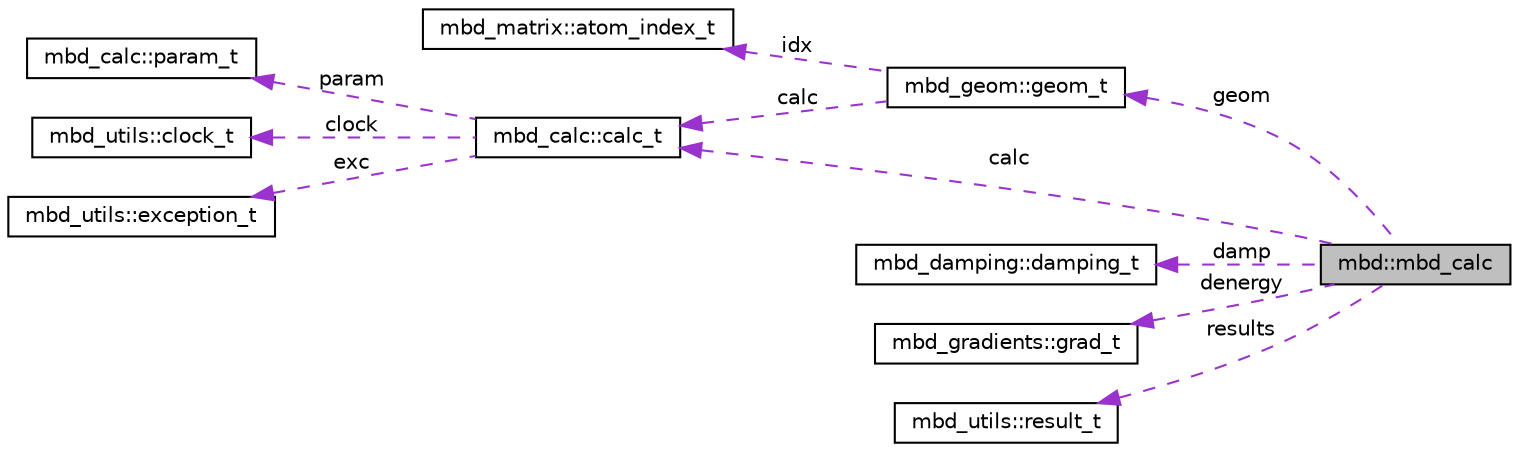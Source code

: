 digraph "mbd::mbd_calc"
{
  edge [fontname="Helvetica",fontsize="10",labelfontname="Helvetica",labelfontsize="10"];
  node [fontname="Helvetica",fontsize="10",shape=record];
  rankdir="LR";
  Node1 [label="mbd::mbd_calc",height=0.2,width=0.4,color="black", fillcolor="grey75", style="filled", fontcolor="black"];
  Node2 -> Node1 [dir="back",color="darkorchid3",fontsize="10",style="dashed",label=" calc" ,fontname="Helvetica"];
  Node2 [label="mbd_calc::calc_t",height=0.2,width=0.4,color="black", fillcolor="white", style="filled",URL="$structmbd__calc_1_1calc__t.html"];
  Node3 -> Node2 [dir="back",color="darkorchid3",fontsize="10",style="dashed",label=" param" ,fontname="Helvetica"];
  Node3 [label="mbd_calc::param_t",height=0.2,width=0.4,color="black", fillcolor="white", style="filled",URL="$structmbd__calc_1_1param__t.html"];
  Node4 -> Node2 [dir="back",color="darkorchid3",fontsize="10",style="dashed",label=" clock" ,fontname="Helvetica"];
  Node4 [label="mbd_utils::clock_t",height=0.2,width=0.4,color="black", fillcolor="white", style="filled",URL="$structmbd__utils_1_1clock__t.html"];
  Node5 -> Node2 [dir="back",color="darkorchid3",fontsize="10",style="dashed",label=" exc" ,fontname="Helvetica"];
  Node5 [label="mbd_utils::exception_t",height=0.2,width=0.4,color="black", fillcolor="white", style="filled",URL="$structmbd__utils_1_1exception__t.html"];
  Node6 -> Node1 [dir="back",color="darkorchid3",fontsize="10",style="dashed",label=" damp" ,fontname="Helvetica"];
  Node6 [label="mbd_damping::damping_t",height=0.2,width=0.4,color="black", fillcolor="white", style="filled",URL="$structmbd__damping_1_1damping__t.html"];
  Node7 -> Node1 [dir="back",color="darkorchid3",fontsize="10",style="dashed",label=" geom" ,fontname="Helvetica"];
  Node7 [label="mbd_geom::geom_t",height=0.2,width=0.4,color="black", fillcolor="white", style="filled",URL="$structmbd__geom_1_1geom__t.html"];
  Node2 -> Node7 [dir="back",color="darkorchid3",fontsize="10",style="dashed",label=" calc" ,fontname="Helvetica"];
  Node8 -> Node7 [dir="back",color="darkorchid3",fontsize="10",style="dashed",label=" idx" ,fontname="Helvetica"];
  Node8 [label="mbd_matrix::atom_index_t",height=0.2,width=0.4,color="black", fillcolor="white", style="filled",URL="$structmbd__matrix_1_1atom__index__t.html"];
  Node9 -> Node1 [dir="back",color="darkorchid3",fontsize="10",style="dashed",label=" denergy" ,fontname="Helvetica"];
  Node9 [label="mbd_gradients::grad_t",height=0.2,width=0.4,color="black", fillcolor="white", style="filled",URL="$structmbd__gradients_1_1grad__t.html"];
  Node10 -> Node1 [dir="back",color="darkorchid3",fontsize="10",style="dashed",label=" results" ,fontname="Helvetica"];
  Node10 [label="mbd_utils::result_t",height=0.2,width=0.4,color="black", fillcolor="white", style="filled",URL="$structmbd__utils_1_1result__t.html"];
}
